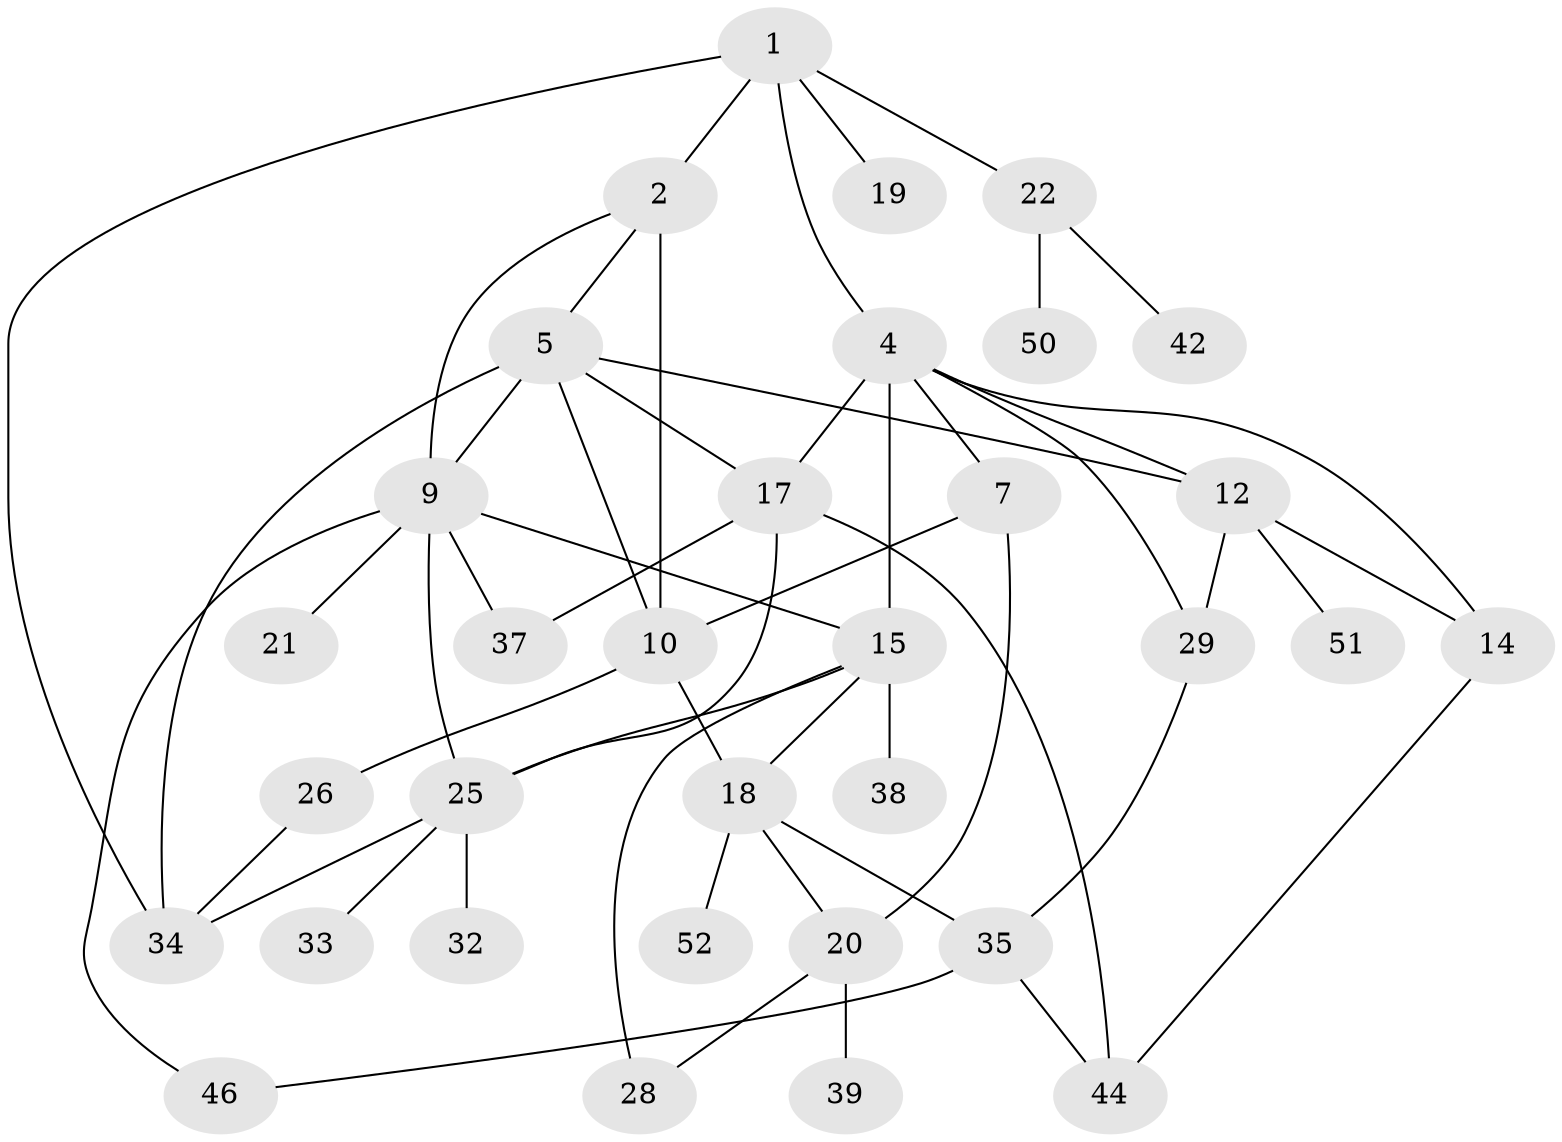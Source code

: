 // original degree distribution, {3: 0.23076923076923078, 5: 0.057692307692307696, 2: 0.19230769230769232, 8: 0.019230769230769232, 6: 0.057692307692307696, 4: 0.19230769230769232, 1: 0.25}
// Generated by graph-tools (version 1.1) at 2025/41/03/06/25 10:41:27]
// undirected, 33 vertices, 53 edges
graph export_dot {
graph [start="1"]
  node [color=gray90,style=filled];
  1 [super="+6"];
  2 [super="+3"];
  4 [super="+8"];
  5 [super="+40"];
  7 [super="+13"];
  9 [super="+11"];
  10 [super="+16"];
  12 [super="+24"];
  14 [super="+41"];
  15 [super="+36"];
  17 [super="+23"];
  18 [super="+49"];
  19;
  20;
  21;
  22 [super="+31"];
  25 [super="+30"];
  26 [super="+27"];
  28 [super="+48"];
  29;
  32;
  33;
  34 [super="+47"];
  35 [super="+43"];
  37;
  38;
  39 [super="+45"];
  42;
  44;
  46;
  50;
  51;
  52;
  1 -- 2;
  1 -- 4;
  1 -- 34;
  1 -- 19;
  1 -- 22;
  2 -- 5;
  2 -- 9;
  2 -- 10 [weight=2];
  4 -- 7;
  4 -- 14;
  4 -- 17 [weight=2];
  4 -- 29;
  4 -- 12;
  4 -- 15;
  5 -- 10;
  5 -- 12;
  5 -- 17;
  5 -- 9;
  5 -- 34;
  7 -- 10;
  7 -- 20;
  9 -- 15;
  9 -- 25;
  9 -- 46;
  9 -- 21;
  9 -- 37;
  10 -- 26 [weight=2];
  10 -- 18;
  12 -- 29;
  12 -- 51;
  12 -- 14;
  14 -- 44;
  15 -- 28;
  15 -- 38;
  15 -- 25;
  15 -- 18;
  17 -- 37;
  17 -- 44;
  17 -- 25;
  18 -- 35;
  18 -- 20;
  18 -- 52;
  20 -- 39;
  20 -- 28;
  22 -- 42;
  22 -- 50;
  25 -- 33;
  25 -- 32;
  25 -- 34;
  26 -- 34;
  29 -- 35;
  35 -- 44;
  35 -- 46;
}
